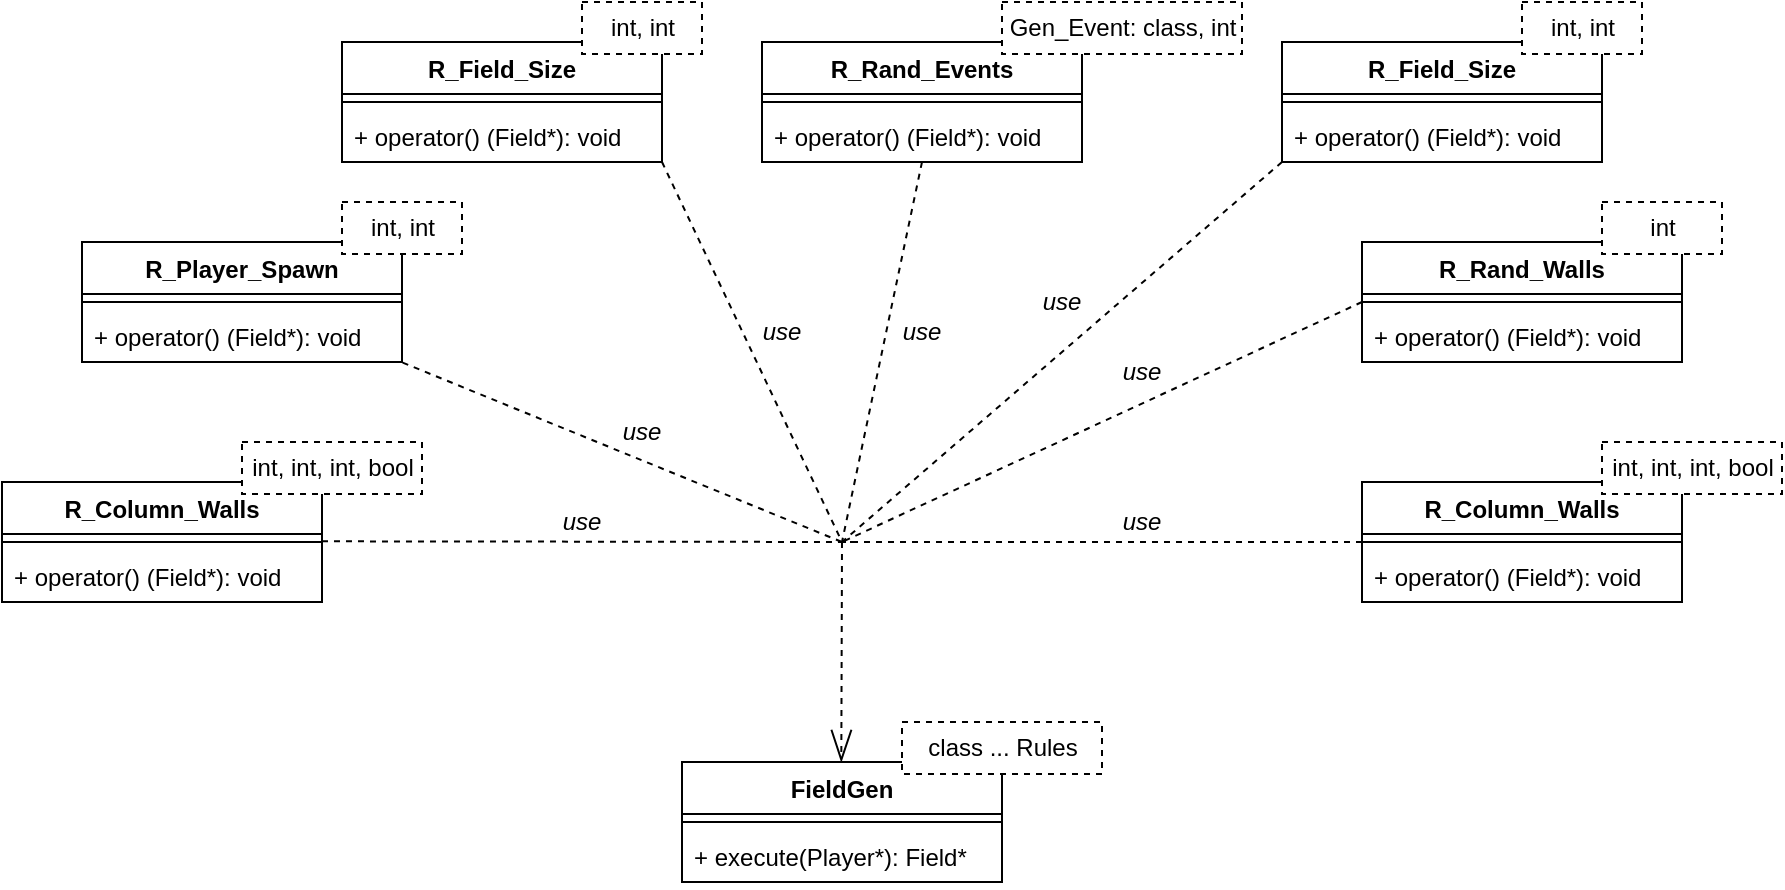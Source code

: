 <mxfile version="20.3.0" type="device"><diagram id="C5RBs43oDa-KdzZeNtuy" name="Page-1"><mxGraphModel dx="1965" dy="692" grid="1" gridSize="10" guides="1" tooltips="1" connect="1" arrows="1" fold="1" page="1" pageScale="1" pageWidth="827" pageHeight="1169" math="0" shadow="0"><root><mxCell id="WIyWlLk6GJQsqaUBKTNV-0"/><mxCell id="WIyWlLk6GJQsqaUBKTNV-1" parent="WIyWlLk6GJQsqaUBKTNV-0"/><mxCell id="Iw83_QjcjK5iDSQhY38J-0" value="FieldGen" style="swimlane;fontStyle=1;align=center;verticalAlign=top;childLayout=stackLayout;horizontal=1;startSize=26;horizontalStack=0;resizeParent=1;resizeParentMax=0;resizeLast=0;collapsible=1;marginBottom=0;" vertex="1" parent="WIyWlLk6GJQsqaUBKTNV-1"><mxGeometry x="310" y="720" width="160" height="60" as="geometry"/></mxCell><mxCell id="Iw83_QjcjK5iDSQhY38J-2" value="" style="line;strokeWidth=1;fillColor=none;align=left;verticalAlign=middle;spacingTop=-1;spacingLeft=3;spacingRight=3;rotatable=0;labelPosition=right;points=[];portConstraint=eastwest;strokeColor=inherit;" vertex="1" parent="Iw83_QjcjK5iDSQhY38J-0"><mxGeometry y="26" width="160" height="8" as="geometry"/></mxCell><mxCell id="Iw83_QjcjK5iDSQhY38J-3" value="+ execute(Player*): Field*" style="text;strokeColor=none;fillColor=none;align=left;verticalAlign=top;spacingLeft=4;spacingRight=4;overflow=hidden;rotatable=0;points=[[0,0.5],[1,0.5]];portConstraint=eastwest;" vertex="1" parent="Iw83_QjcjK5iDSQhY38J-0"><mxGeometry y="34" width="160" height="26" as="geometry"/></mxCell><mxCell id="Iw83_QjcjK5iDSQhY38J-4" value="class ... Rules" style="html=1;strokeColor=default;dashed=1;" vertex="1" parent="WIyWlLk6GJQsqaUBKTNV-1"><mxGeometry x="420" y="700" width="100" height="26" as="geometry"/></mxCell><mxCell id="Iw83_QjcjK5iDSQhY38J-5" value="R_Field_Size" style="swimlane;fontStyle=1;align=center;verticalAlign=top;childLayout=stackLayout;horizontal=1;startSize=26;horizontalStack=0;resizeParent=1;resizeParentMax=0;resizeLast=0;collapsible=1;marginBottom=0;" vertex="1" parent="WIyWlLk6GJQsqaUBKTNV-1"><mxGeometry x="140" y="360" width="160" height="60" as="geometry"/></mxCell><mxCell id="Iw83_QjcjK5iDSQhY38J-6" value="" style="line;strokeWidth=1;fillColor=none;align=left;verticalAlign=middle;spacingTop=-1;spacingLeft=3;spacingRight=3;rotatable=0;labelPosition=right;points=[];portConstraint=eastwest;strokeColor=inherit;" vertex="1" parent="Iw83_QjcjK5iDSQhY38J-5"><mxGeometry y="26" width="160" height="8" as="geometry"/></mxCell><mxCell id="Iw83_QjcjK5iDSQhY38J-7" value="+ operator() (Field*): void" style="text;strokeColor=none;fillColor=none;align=left;verticalAlign=top;spacingLeft=4;spacingRight=4;overflow=hidden;rotatable=0;points=[[0,0.5],[1,0.5]];portConstraint=eastwest;" vertex="1" parent="Iw83_QjcjK5iDSQhY38J-5"><mxGeometry y="34" width="160" height="26" as="geometry"/></mxCell><mxCell id="Iw83_QjcjK5iDSQhY38J-8" value="int, int" style="html=1;strokeColor=default;dashed=1;" vertex="1" parent="WIyWlLk6GJQsqaUBKTNV-1"><mxGeometry x="260" y="340" width="60" height="26" as="geometry"/></mxCell><mxCell id="Iw83_QjcjK5iDSQhY38J-9" value="R_Rand_Events" style="swimlane;fontStyle=1;align=center;verticalAlign=top;childLayout=stackLayout;horizontal=1;startSize=26;horizontalStack=0;resizeParent=1;resizeParentMax=0;resizeLast=0;collapsible=1;marginBottom=0;" vertex="1" parent="WIyWlLk6GJQsqaUBKTNV-1"><mxGeometry x="350" y="360" width="160" height="60" as="geometry"/></mxCell><mxCell id="Iw83_QjcjK5iDSQhY38J-10" value="" style="line;strokeWidth=1;fillColor=none;align=left;verticalAlign=middle;spacingTop=-1;spacingLeft=3;spacingRight=3;rotatable=0;labelPosition=right;points=[];portConstraint=eastwest;strokeColor=inherit;" vertex="1" parent="Iw83_QjcjK5iDSQhY38J-9"><mxGeometry y="26" width="160" height="8" as="geometry"/></mxCell><mxCell id="Iw83_QjcjK5iDSQhY38J-11" value="+ operator() (Field*): void" style="text;strokeColor=none;fillColor=none;align=left;verticalAlign=top;spacingLeft=4;spacingRight=4;overflow=hidden;rotatable=0;points=[[0,0.5],[1,0.5]];portConstraint=eastwest;" vertex="1" parent="Iw83_QjcjK5iDSQhY38J-9"><mxGeometry y="34" width="160" height="26" as="geometry"/></mxCell><mxCell id="Iw83_QjcjK5iDSQhY38J-12" value="Gen_Event: class, int" style="html=1;strokeColor=default;dashed=1;" vertex="1" parent="WIyWlLk6GJQsqaUBKTNV-1"><mxGeometry x="470" y="340" width="120" height="26" as="geometry"/></mxCell><mxCell id="Iw83_QjcjK5iDSQhY38J-13" value="R_Rand_Walls" style="swimlane;fontStyle=1;align=center;verticalAlign=top;childLayout=stackLayout;horizontal=1;startSize=26;horizontalStack=0;resizeParent=1;resizeParentMax=0;resizeLast=0;collapsible=1;marginBottom=0;" vertex="1" parent="WIyWlLk6GJQsqaUBKTNV-1"><mxGeometry x="650" y="460" width="160" height="60" as="geometry"/></mxCell><mxCell id="Iw83_QjcjK5iDSQhY38J-14" value="" style="line;strokeWidth=1;fillColor=none;align=left;verticalAlign=middle;spacingTop=-1;spacingLeft=3;spacingRight=3;rotatable=0;labelPosition=right;points=[];portConstraint=eastwest;strokeColor=inherit;" vertex="1" parent="Iw83_QjcjK5iDSQhY38J-13"><mxGeometry y="26" width="160" height="8" as="geometry"/></mxCell><mxCell id="Iw83_QjcjK5iDSQhY38J-15" value="+ operator() (Field*): void" style="text;strokeColor=none;fillColor=none;align=left;verticalAlign=top;spacingLeft=4;spacingRight=4;overflow=hidden;rotatable=0;points=[[0,0.5],[1,0.5]];portConstraint=eastwest;" vertex="1" parent="Iw83_QjcjK5iDSQhY38J-13"><mxGeometry y="34" width="160" height="26" as="geometry"/></mxCell><mxCell id="Iw83_QjcjK5iDSQhY38J-16" value="int" style="html=1;strokeColor=default;dashed=1;" vertex="1" parent="WIyWlLk6GJQsqaUBKTNV-1"><mxGeometry x="770" y="440" width="60" height="26" as="geometry"/></mxCell><mxCell id="Iw83_QjcjK5iDSQhY38J-17" value="R_Player_Spawn" style="swimlane;fontStyle=1;align=center;verticalAlign=top;childLayout=stackLayout;horizontal=1;startSize=26;horizontalStack=0;resizeParent=1;resizeParentMax=0;resizeLast=0;collapsible=1;marginBottom=0;" vertex="1" parent="WIyWlLk6GJQsqaUBKTNV-1"><mxGeometry x="10" y="460" width="160" height="60" as="geometry"/></mxCell><mxCell id="Iw83_QjcjK5iDSQhY38J-18" value="" style="line;strokeWidth=1;fillColor=none;align=left;verticalAlign=middle;spacingTop=-1;spacingLeft=3;spacingRight=3;rotatable=0;labelPosition=right;points=[];portConstraint=eastwest;strokeColor=inherit;" vertex="1" parent="Iw83_QjcjK5iDSQhY38J-17"><mxGeometry y="26" width="160" height="8" as="geometry"/></mxCell><mxCell id="Iw83_QjcjK5iDSQhY38J-19" value="+ operator() (Field*): void" style="text;strokeColor=none;fillColor=none;align=left;verticalAlign=top;spacingLeft=4;spacingRight=4;overflow=hidden;rotatable=0;points=[[0,0.5],[1,0.5]];portConstraint=eastwest;" vertex="1" parent="Iw83_QjcjK5iDSQhY38J-17"><mxGeometry y="34" width="160" height="26" as="geometry"/></mxCell><mxCell id="Iw83_QjcjK5iDSQhY38J-20" value="int, int" style="html=1;strokeColor=default;dashed=1;" vertex="1" parent="WIyWlLk6GJQsqaUBKTNV-1"><mxGeometry x="140" y="440" width="60" height="26" as="geometry"/></mxCell><mxCell id="Iw83_QjcjK5iDSQhY38J-21" value="R_Field_Size" style="swimlane;fontStyle=1;align=center;verticalAlign=top;childLayout=stackLayout;horizontal=1;startSize=26;horizontalStack=0;resizeParent=1;resizeParentMax=0;resizeLast=0;collapsible=1;marginBottom=0;" vertex="1" parent="WIyWlLk6GJQsqaUBKTNV-1"><mxGeometry x="610" y="360" width="160" height="60" as="geometry"/></mxCell><mxCell id="Iw83_QjcjK5iDSQhY38J-22" value="" style="line;strokeWidth=1;fillColor=none;align=left;verticalAlign=middle;spacingTop=-1;spacingLeft=3;spacingRight=3;rotatable=0;labelPosition=right;points=[];portConstraint=eastwest;strokeColor=inherit;" vertex="1" parent="Iw83_QjcjK5iDSQhY38J-21"><mxGeometry y="26" width="160" height="8" as="geometry"/></mxCell><mxCell id="Iw83_QjcjK5iDSQhY38J-23" value="+ operator() (Field*): void" style="text;strokeColor=none;fillColor=none;align=left;verticalAlign=top;spacingLeft=4;spacingRight=4;overflow=hidden;rotatable=0;points=[[0,0.5],[1,0.5]];portConstraint=eastwest;" vertex="1" parent="Iw83_QjcjK5iDSQhY38J-21"><mxGeometry y="34" width="160" height="26" as="geometry"/></mxCell><mxCell id="Iw83_QjcjK5iDSQhY38J-24" value="int, int" style="html=1;strokeColor=default;dashed=1;" vertex="1" parent="WIyWlLk6GJQsqaUBKTNV-1"><mxGeometry x="730" y="340" width="60" height="26" as="geometry"/></mxCell><mxCell id="Iw83_QjcjK5iDSQhY38J-25" value="R_Column_Walls" style="swimlane;fontStyle=1;align=center;verticalAlign=top;childLayout=stackLayout;horizontal=1;startSize=26;horizontalStack=0;resizeParent=1;resizeParentMax=0;resizeLast=0;collapsible=1;marginBottom=0;" vertex="1" parent="WIyWlLk6GJQsqaUBKTNV-1"><mxGeometry x="650" y="580" width="160" height="60" as="geometry"/></mxCell><mxCell id="Iw83_QjcjK5iDSQhY38J-26" value="" style="line;strokeWidth=1;fillColor=none;align=left;verticalAlign=middle;spacingTop=-1;spacingLeft=3;spacingRight=3;rotatable=0;labelPosition=right;points=[];portConstraint=eastwest;strokeColor=inherit;" vertex="1" parent="Iw83_QjcjK5iDSQhY38J-25"><mxGeometry y="26" width="160" height="8" as="geometry"/></mxCell><mxCell id="Iw83_QjcjK5iDSQhY38J-27" value="+ operator() (Field*): void" style="text;strokeColor=none;fillColor=none;align=left;verticalAlign=top;spacingLeft=4;spacingRight=4;overflow=hidden;rotatable=0;points=[[0,0.5],[1,0.5]];portConstraint=eastwest;" vertex="1" parent="Iw83_QjcjK5iDSQhY38J-25"><mxGeometry y="34" width="160" height="26" as="geometry"/></mxCell><mxCell id="Iw83_QjcjK5iDSQhY38J-28" value="int, int, int, bool" style="html=1;strokeColor=default;dashed=1;" vertex="1" parent="WIyWlLk6GJQsqaUBKTNV-1"><mxGeometry x="770" y="560" width="90" height="26" as="geometry"/></mxCell><mxCell id="Iw83_QjcjK5iDSQhY38J-29" value="R_Column_Walls" style="swimlane;fontStyle=1;align=center;verticalAlign=top;childLayout=stackLayout;horizontal=1;startSize=26;horizontalStack=0;resizeParent=1;resizeParentMax=0;resizeLast=0;collapsible=1;marginBottom=0;" vertex="1" parent="WIyWlLk6GJQsqaUBKTNV-1"><mxGeometry x="-30" y="580" width="160" height="60" as="geometry"/></mxCell><mxCell id="Iw83_QjcjK5iDSQhY38J-30" value="" style="line;strokeWidth=1;fillColor=none;align=left;verticalAlign=middle;spacingTop=-1;spacingLeft=3;spacingRight=3;rotatable=0;labelPosition=right;points=[];portConstraint=eastwest;strokeColor=inherit;" vertex="1" parent="Iw83_QjcjK5iDSQhY38J-29"><mxGeometry y="26" width="160" height="8" as="geometry"/></mxCell><mxCell id="Iw83_QjcjK5iDSQhY38J-31" value="+ operator() (Field*): void" style="text;strokeColor=none;fillColor=none;align=left;verticalAlign=top;spacingLeft=4;spacingRight=4;overflow=hidden;rotatable=0;points=[[0,0.5],[1,0.5]];portConstraint=eastwest;" vertex="1" parent="Iw83_QjcjK5iDSQhY38J-29"><mxGeometry y="34" width="160" height="26" as="geometry"/></mxCell><mxCell id="Iw83_QjcjK5iDSQhY38J-32" value="int, int, int, bool" style="html=1;strokeColor=default;dashed=1;" vertex="1" parent="WIyWlLk6GJQsqaUBKTNV-1"><mxGeometry x="90" y="560" width="90" height="26" as="geometry"/></mxCell><mxCell id="Iw83_QjcjK5iDSQhY38J-40" value="" style="endArrow=none;dashed=1;html=1;rounded=0;" edge="1" parent="WIyWlLk6GJQsqaUBKTNV-1"><mxGeometry width="50" height="50" relative="1" as="geometry"><mxPoint x="130" y="609.66" as="sourcePoint"/><mxPoint x="400" y="610" as="targetPoint"/></mxGeometry></mxCell><mxCell id="Iw83_QjcjK5iDSQhY38J-41" value="" style="endArrow=openThin;dashed=1;html=1;rounded=0;endFill=0;strokeWidth=1;endSize=14;targetPerimeterSpacing=0;" edge="1" parent="WIyWlLk6GJQsqaUBKTNV-1"><mxGeometry width="50" height="50" relative="1" as="geometry"><mxPoint x="390" y="610" as="sourcePoint"/><mxPoint x="389.66" y="720" as="targetPoint"/></mxGeometry></mxCell><mxCell id="Iw83_QjcjK5iDSQhY38J-42" value="" style="endArrow=none;dashed=1;html=1;rounded=0;exitX=0;exitY=0.5;exitDx=0;exitDy=0;exitPerimeter=0;" edge="1" parent="WIyWlLk6GJQsqaUBKTNV-1" source="Iw83_QjcjK5iDSQhY38J-26"><mxGeometry width="50" height="50" relative="1" as="geometry"><mxPoint x="520.34" y="555" as="sourcePoint"/><mxPoint x="390" y="610" as="targetPoint"/></mxGeometry></mxCell><mxCell id="Iw83_QjcjK5iDSQhY38J-43" value="" style="endArrow=none;dashed=1;html=1;rounded=0;exitX=0;exitY=0.5;exitDx=0;exitDy=0;" edge="1" parent="WIyWlLk6GJQsqaUBKTNV-1" source="Iw83_QjcjK5iDSQhY38J-13"><mxGeometry width="50" height="50" relative="1" as="geometry"><mxPoint x="640" y="550" as="sourcePoint"/><mxPoint x="390" y="610" as="targetPoint"/></mxGeometry></mxCell><mxCell id="Iw83_QjcjK5iDSQhY38J-44" value="" style="endArrow=none;dashed=1;html=1;rounded=0;exitX=0;exitY=0.5;exitDx=0;exitDy=0;" edge="1" parent="WIyWlLk6GJQsqaUBKTNV-1"><mxGeometry width="50" height="50" relative="1" as="geometry"><mxPoint x="610" y="420" as="sourcePoint"/><mxPoint x="390" y="610" as="targetPoint"/></mxGeometry></mxCell><mxCell id="Iw83_QjcjK5iDSQhY38J-45" value="" style="endArrow=none;dashed=1;html=1;rounded=0;exitX=0;exitY=0.5;exitDx=0;exitDy=0;" edge="1" parent="WIyWlLk6GJQsqaUBKTNV-1"><mxGeometry width="50" height="50" relative="1" as="geometry"><mxPoint x="430" y="420.0" as="sourcePoint"/><mxPoint x="390" y="610" as="targetPoint"/></mxGeometry></mxCell><mxCell id="Iw83_QjcjK5iDSQhY38J-46" value="" style="endArrow=none;dashed=1;html=1;rounded=0;exitX=0;exitY=0.5;exitDx=0;exitDy=0;" edge="1" parent="WIyWlLk6GJQsqaUBKTNV-1"><mxGeometry width="50" height="50" relative="1" as="geometry"><mxPoint x="300" y="420.0" as="sourcePoint"/><mxPoint x="390" y="610" as="targetPoint"/></mxGeometry></mxCell><mxCell id="Iw83_QjcjK5iDSQhY38J-47" value="" style="endArrow=none;dashed=1;html=1;rounded=0;exitX=1.002;exitY=1.012;exitDx=0;exitDy=0;startArrow=none;exitPerimeter=0;" edge="1" parent="WIyWlLk6GJQsqaUBKTNV-1" source="Iw83_QjcjK5iDSQhY38J-19"><mxGeometry width="50" height="50" relative="1" as="geometry"><mxPoint x="240.484" y="500.228" as="sourcePoint"/><mxPoint x="390" y="610" as="targetPoint"/></mxGeometry></mxCell><mxCell id="Iw83_QjcjK5iDSQhY38J-48" value="&lt;i&gt;use&lt;/i&gt;" style="text;html=1;strokeColor=none;fillColor=none;align=center;verticalAlign=middle;whiteSpace=wrap;rounded=0;dashed=1;" vertex="1" parent="WIyWlLk6GJQsqaUBKTNV-1"><mxGeometry x="230" y="585" width="60" height="30" as="geometry"/></mxCell><mxCell id="Iw83_QjcjK5iDSQhY38J-51" value="&lt;i&gt;use&lt;/i&gt;" style="text;html=1;strokeColor=none;fillColor=none;align=center;verticalAlign=middle;whiteSpace=wrap;rounded=0;dashed=1;rotation=0;" vertex="1" parent="WIyWlLk6GJQsqaUBKTNV-1"><mxGeometry x="330" y="490" width="60" height="30" as="geometry"/></mxCell><mxCell id="Iw83_QjcjK5iDSQhY38J-52" value="&lt;i&gt;use&lt;/i&gt;" style="text;html=1;strokeColor=none;fillColor=none;align=center;verticalAlign=middle;whiteSpace=wrap;rounded=0;dashed=1;rotation=0;" vertex="1" parent="WIyWlLk6GJQsqaUBKTNV-1"><mxGeometry x="400" y="490" width="60" height="30" as="geometry"/></mxCell><mxCell id="Iw83_QjcjK5iDSQhY38J-53" value="&lt;i&gt;use&lt;/i&gt;" style="text;html=1;strokeColor=none;fillColor=none;align=center;verticalAlign=middle;whiteSpace=wrap;rounded=0;dashed=1;rotation=0;" vertex="1" parent="WIyWlLk6GJQsqaUBKTNV-1"><mxGeometry x="260" y="540" width="60" height="30" as="geometry"/></mxCell><mxCell id="Iw83_QjcjK5iDSQhY38J-54" value="&lt;i&gt;use&lt;/i&gt;" style="text;html=1;strokeColor=none;fillColor=none;align=center;verticalAlign=middle;whiteSpace=wrap;rounded=0;dashed=1;" vertex="1" parent="WIyWlLk6GJQsqaUBKTNV-1"><mxGeometry x="470" y="475" width="60" height="30" as="geometry"/></mxCell><mxCell id="Iw83_QjcjK5iDSQhY38J-55" value="&lt;i&gt;use&lt;/i&gt;" style="text;html=1;strokeColor=none;fillColor=none;align=center;verticalAlign=middle;whiteSpace=wrap;rounded=0;dashed=1;" vertex="1" parent="WIyWlLk6GJQsqaUBKTNV-1"><mxGeometry x="510" y="510" width="60" height="30" as="geometry"/></mxCell><mxCell id="Iw83_QjcjK5iDSQhY38J-56" value="&lt;i&gt;use&lt;/i&gt;" style="text;html=1;strokeColor=none;fillColor=none;align=center;verticalAlign=middle;whiteSpace=wrap;rounded=0;dashed=1;" vertex="1" parent="WIyWlLk6GJQsqaUBKTNV-1"><mxGeometry x="510" y="585" width="60" height="30" as="geometry"/></mxCell></root></mxGraphModel></diagram></mxfile>